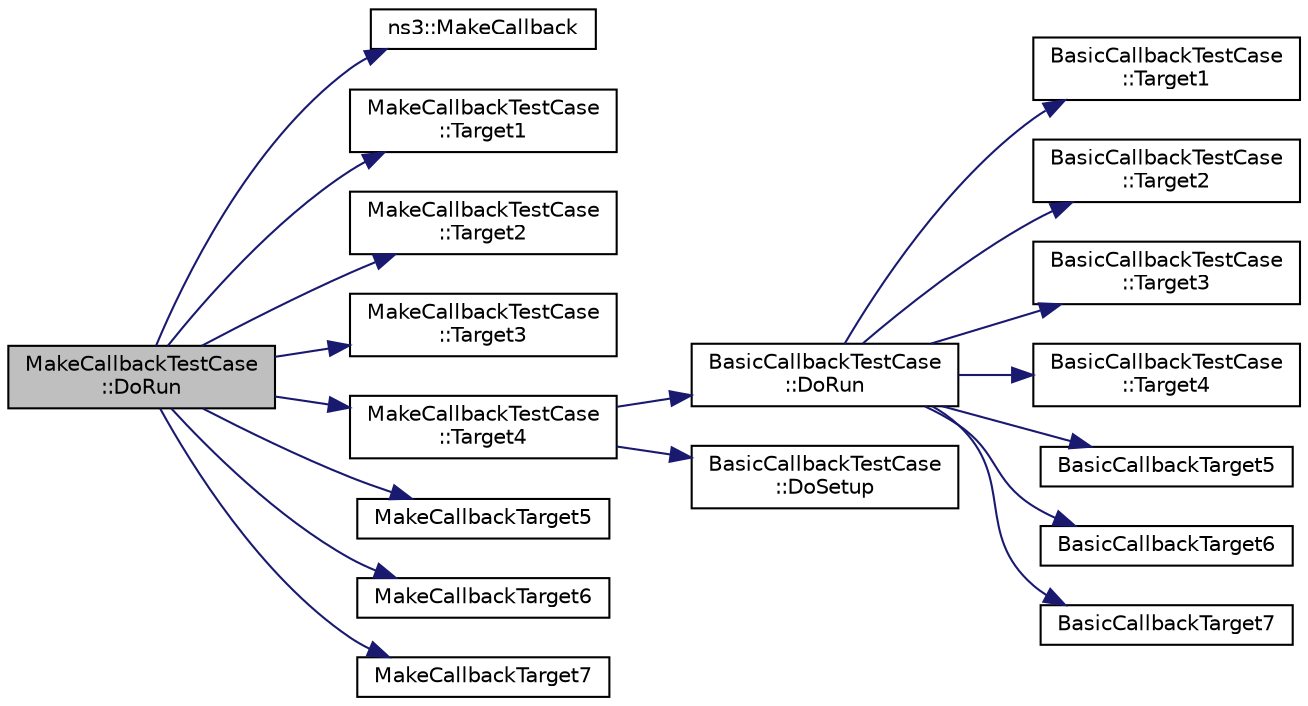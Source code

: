digraph "MakeCallbackTestCase::DoRun"
{
  edge [fontname="Helvetica",fontsize="10",labelfontname="Helvetica",labelfontsize="10"];
  node [fontname="Helvetica",fontsize="10",shape=record];
  rankdir="LR";
  Node1 [label="MakeCallbackTestCase\l::DoRun",height=0.2,width=0.4,color="black", fillcolor="grey75", style="filled", fontcolor="black"];
  Node1 -> Node2 [color="midnightblue",fontsize="10",style="solid"];
  Node2 [label="ns3::MakeCallback",height=0.2,width=0.4,color="black", fillcolor="white", style="filled",URL="$dd/de0/group__makecallbackmemptr.html#ga9376283685aa99d204048d6a4b7610a4"];
  Node1 -> Node3 [color="midnightblue",fontsize="10",style="solid"];
  Node3 [label="MakeCallbackTestCase\l::Target1",height=0.2,width=0.4,color="black", fillcolor="white", style="filled",URL="$d4/d4c/classMakeCallbackTestCase.html#aabac2514df85bd85e1dec5c2dbd89ffb"];
  Node1 -> Node4 [color="midnightblue",fontsize="10",style="solid"];
  Node4 [label="MakeCallbackTestCase\l::Target2",height=0.2,width=0.4,color="black", fillcolor="white", style="filled",URL="$d4/d4c/classMakeCallbackTestCase.html#a8f3a0d047a67ec7347c7df8760bec8d9"];
  Node1 -> Node5 [color="midnightblue",fontsize="10",style="solid"];
  Node5 [label="MakeCallbackTestCase\l::Target3",height=0.2,width=0.4,color="black", fillcolor="white", style="filled",URL="$d4/d4c/classMakeCallbackTestCase.html#af54380b176c6f0c91d4866bad7e8cab1"];
  Node1 -> Node6 [color="midnightblue",fontsize="10",style="solid"];
  Node6 [label="MakeCallbackTestCase\l::Target4",height=0.2,width=0.4,color="black", fillcolor="white", style="filled",URL="$d4/d4c/classMakeCallbackTestCase.html#a09bb705d58bb3ec1ea520eb1bbcedda2"];
  Node6 -> Node7 [color="midnightblue",fontsize="10",style="solid"];
  Node7 [label="BasicCallbackTestCase\l::DoRun",height=0.2,width=0.4,color="black", fillcolor="white", style="filled",URL="$d1/d9b/classBasicCallbackTestCase.html#a49f6eef99e84edf9fd640e790827f430",tooltip="Implementation to actually run this TestCase. "];
  Node7 -> Node8 [color="midnightblue",fontsize="10",style="solid"];
  Node8 [label="BasicCallbackTestCase\l::Target1",height=0.2,width=0.4,color="black", fillcolor="white", style="filled",URL="$d1/d9b/classBasicCallbackTestCase.html#a355bda47bacdd87c9db8f521ef11c2f8"];
  Node7 -> Node9 [color="midnightblue",fontsize="10",style="solid"];
  Node9 [label="BasicCallbackTestCase\l::Target2",height=0.2,width=0.4,color="black", fillcolor="white", style="filled",URL="$d1/d9b/classBasicCallbackTestCase.html#a9bbbcd0919566d5882de93051b82f4b0"];
  Node7 -> Node10 [color="midnightblue",fontsize="10",style="solid"];
  Node10 [label="BasicCallbackTestCase\l::Target3",height=0.2,width=0.4,color="black", fillcolor="white", style="filled",URL="$d1/d9b/classBasicCallbackTestCase.html#a6316385907068e5282825059758ac973"];
  Node7 -> Node11 [color="midnightblue",fontsize="10",style="solid"];
  Node11 [label="BasicCallbackTestCase\l::Target4",height=0.2,width=0.4,color="black", fillcolor="white", style="filled",URL="$d1/d9b/classBasicCallbackTestCase.html#acded6016c8875ee1174068e28b1d464b"];
  Node7 -> Node12 [color="midnightblue",fontsize="10",style="solid"];
  Node12 [label="BasicCallbackTarget5",height=0.2,width=0.4,color="black", fillcolor="white", style="filled",URL="$df/da5/callback-test-suite_8cc.html#ad07263d7c54038463ca8e51768c47e34"];
  Node7 -> Node13 [color="midnightblue",fontsize="10",style="solid"];
  Node13 [label="BasicCallbackTarget6",height=0.2,width=0.4,color="black", fillcolor="white", style="filled",URL="$df/da5/callback-test-suite_8cc.html#a602bf8811b41389f55ea481d16cdafbf"];
  Node7 -> Node14 [color="midnightblue",fontsize="10",style="solid"];
  Node14 [label="BasicCallbackTarget7",height=0.2,width=0.4,color="black", fillcolor="white", style="filled",URL="$df/da5/callback-test-suite_8cc.html#a5593766be7f62db1560dfd17941db9b1"];
  Node6 -> Node15 [color="midnightblue",fontsize="10",style="solid"];
  Node15 [label="BasicCallbackTestCase\l::DoSetup",height=0.2,width=0.4,color="black", fillcolor="white", style="filled",URL="$d1/d9b/classBasicCallbackTestCase.html#a5da97d3d61fa85b1486816d7a069a2ea",tooltip="Implementation to do any local setup required for this TestCase. "];
  Node1 -> Node16 [color="midnightblue",fontsize="10",style="solid"];
  Node16 [label="MakeCallbackTarget5",height=0.2,width=0.4,color="black", fillcolor="white", style="filled",URL="$df/da5/callback-test-suite_8cc.html#ad3e77ec8c845a4e9ae79add079a2c235"];
  Node1 -> Node17 [color="midnightblue",fontsize="10",style="solid"];
  Node17 [label="MakeCallbackTarget6",height=0.2,width=0.4,color="black", fillcolor="white", style="filled",URL="$df/da5/callback-test-suite_8cc.html#aef81fbc5e9509314c3118040beb00ff1"];
  Node1 -> Node18 [color="midnightblue",fontsize="10",style="solid"];
  Node18 [label="MakeCallbackTarget7",height=0.2,width=0.4,color="black", fillcolor="white", style="filled",URL="$df/da5/callback-test-suite_8cc.html#a2b9cdd249f47dced205dfe0eb8396f80"];
}
